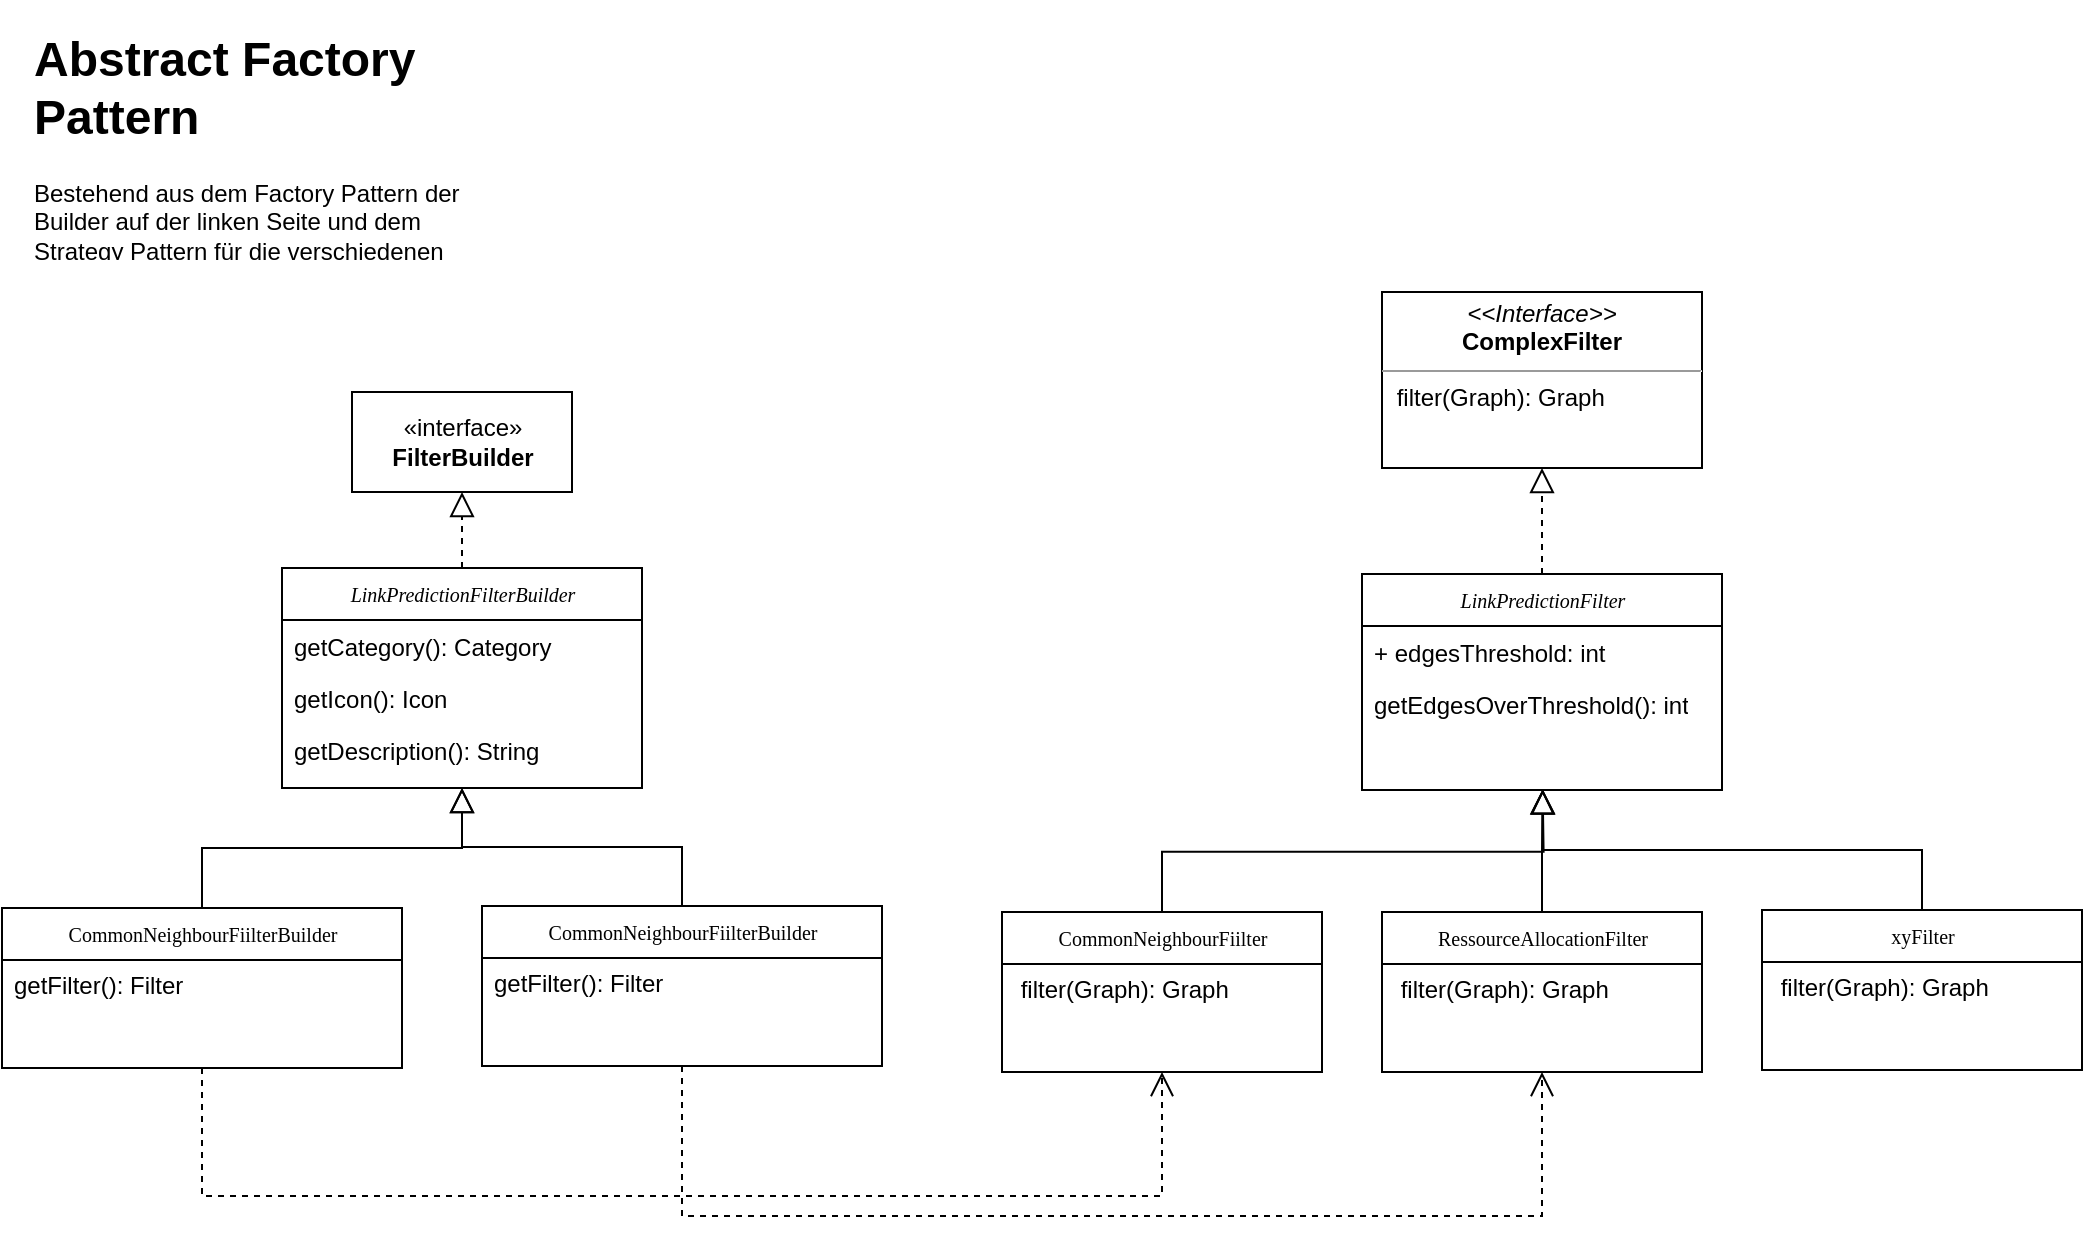 <mxfile version="10.5.5" type="device"><diagram name="Page-1" id="c4acf3e9-155e-7222-9cf6-157b1a14988f"><mxGraphModel dx="1964" dy="999" grid="1" gridSize="10" guides="1" tooltips="1" connect="1" arrows="1" fold="1" page="1" pageScale="1" pageWidth="1100" pageHeight="850" background="#ffffff" math="0" shadow="0"><root><mxCell id="0"/><mxCell id="1" parent="0"/><mxCell id="5d2195bd80daf111-10" value="&lt;p style=&quot;margin: 0px ; margin-top: 4px ; text-align: center&quot;&gt;&lt;i&gt;&amp;lt;&amp;lt;Interface&amp;gt;&amp;gt;&lt;/i&gt;&lt;br&gt;&lt;b&gt;ComplexFilter&lt;/b&gt;&lt;/p&gt;&lt;hr size=&quot;1&quot;&gt;&lt;p style=&quot;margin: 0px ; margin-left: 4px&quot;&gt;&lt;/p&gt;&lt;p style=&quot;margin: 0px ; margin-left: 4px&quot;&gt;&amp;nbsp;filter(Graph): Graph&lt;br&gt;&lt;br&gt;&lt;/p&gt;" style="verticalAlign=top;align=left;overflow=fill;fontSize=12;fontFamily=Helvetica;html=1;rounded=0;shadow=0;comic=0;labelBackgroundColor=none;strokeColor=#000000;strokeWidth=1;fillColor=#ffffff;" parent="1" vertex="1"><mxGeometry x="719" y="206" width="160" height="88" as="geometry"/></mxCell><mxCell id="5d2195bd80daf111-30" style="edgeStyle=orthogonalEdgeStyle;rounded=0;html=1;dashed=1;labelBackgroundColor=none;startFill=0;endArrow=block;endFill=0;endSize=10;fontFamily=Verdana;fontSize=10;exitX=0.5;exitY=0;exitDx=0;exitDy=0;entryX=0.5;entryY=1;entryDx=0;entryDy=0;" parent="1" source="NrUGDpLi5fZ3qsQLaCOx-1" target="5d2195bd80daf111-10" edge="1"><mxGeometry relative="1" as="geometry"><mxPoint x="604" y="214" as="sourcePoint"/><mxPoint x="647" y="396" as="targetPoint"/></mxGeometry></mxCell><mxCell id="NrUGDpLi5fZ3qsQLaCOx-1" value="&lt;i&gt;LinkPredictionFilter&lt;/i&gt;" style="swimlane;html=1;fontStyle=0;childLayout=stackLayout;horizontal=1;startSize=26;fillColor=none;horizontalStack=0;resizeParent=1;resizeLast=0;collapsible=1;marginBottom=0;swimlaneFillColor=#ffffff;rounded=0;shadow=0;comic=0;labelBackgroundColor=none;strokeColor=#000000;strokeWidth=1;fontFamily=Verdana;fontSize=10;fontColor=#000000;align=center;" vertex="1" parent="1"><mxGeometry x="709" y="347" width="180" height="108" as="geometry"/></mxCell><mxCell id="NrUGDpLi5fZ3qsQLaCOx-2" value="+ edgesThreshold: int" style="text;html=1;strokeColor=none;fillColor=none;align=left;verticalAlign=top;spacingLeft=4;spacingRight=4;whiteSpace=wrap;overflow=hidden;rotatable=0;points=[[0,0.5],[1,0.5]];portConstraint=eastwest;" vertex="1" parent="NrUGDpLi5fZ3qsQLaCOx-1"><mxGeometry y="26" width="180" height="26" as="geometry"/></mxCell><mxCell id="NrUGDpLi5fZ3qsQLaCOx-3" value="getEdgesOverThreshold(): int" style="text;html=1;strokeColor=none;fillColor=none;align=left;verticalAlign=top;spacingLeft=4;spacingRight=4;whiteSpace=wrap;overflow=hidden;rotatable=0;points=[[0,0.5],[1,0.5]];portConstraint=eastwest;" vertex="1" parent="NrUGDpLi5fZ3qsQLaCOx-1"><mxGeometry y="52" width="180" height="26" as="geometry"/></mxCell><mxCell id="NrUGDpLi5fZ3qsQLaCOx-5" value="&lt;span&gt;CommonNeighbourFiilter&lt;/span&gt;" style="swimlane;html=1;fontStyle=0;childLayout=stackLayout;horizontal=1;startSize=26;fillColor=none;horizontalStack=0;resizeParent=1;resizeLast=0;collapsible=1;marginBottom=0;swimlaneFillColor=#ffffff;rounded=0;shadow=0;comic=0;labelBackgroundColor=none;strokeColor=#000000;strokeWidth=1;fontFamily=Verdana;fontSize=10;fontColor=#000000;align=center;verticalAlign=middle;" vertex="1" parent="1"><mxGeometry x="529" y="516" width="160" height="80" as="geometry"/></mxCell><mxCell id="NrUGDpLi5fZ3qsQLaCOx-6" value="&amp;nbsp;filter(Graph): Graph" style="text;html=1;strokeColor=none;fillColor=none;align=left;verticalAlign=middle;spacingLeft=4;spacingRight=4;whiteSpace=wrap;overflow=hidden;rotatable=0;points=[[0,0.5],[1,0.5]];portConstraint=eastwest;" vertex="1" parent="NrUGDpLi5fZ3qsQLaCOx-5"><mxGeometry y="26" width="160" height="26" as="geometry"/></mxCell><mxCell id="NrUGDpLi5fZ3qsQLaCOx-9" value="&lt;span&gt;RessourceAllocationFilter&lt;/span&gt;" style="swimlane;html=1;fontStyle=0;childLayout=stackLayout;horizontal=1;startSize=26;fillColor=none;horizontalStack=0;resizeParent=1;resizeLast=0;collapsible=1;marginBottom=0;swimlaneFillColor=#ffffff;rounded=0;shadow=0;comic=0;labelBackgroundColor=none;strokeColor=#000000;strokeWidth=1;fontFamily=Verdana;fontSize=10;fontColor=#000000;align=center;verticalAlign=middle;" vertex="1" parent="1"><mxGeometry x="719" y="516" width="160" height="80" as="geometry"/></mxCell><mxCell id="NrUGDpLi5fZ3qsQLaCOx-10" value="&amp;nbsp;filter(Graph): Graph" style="text;html=1;strokeColor=none;fillColor=none;align=left;verticalAlign=middle;spacingLeft=4;spacingRight=4;whiteSpace=wrap;overflow=hidden;rotatable=0;points=[[0,0.5],[1,0.5]];portConstraint=eastwest;" vertex="1" parent="NrUGDpLi5fZ3qsQLaCOx-9"><mxGeometry y="26" width="160" height="26" as="geometry"/></mxCell><mxCell id="NrUGDpLi5fZ3qsQLaCOx-11" value="&lt;span&gt;xyFilter&lt;/span&gt;" style="swimlane;html=1;fontStyle=0;childLayout=stackLayout;horizontal=1;startSize=26;fillColor=none;horizontalStack=0;resizeParent=1;resizeLast=0;collapsible=1;marginBottom=0;swimlaneFillColor=#ffffff;rounded=0;shadow=0;comic=0;labelBackgroundColor=none;strokeColor=#000000;strokeWidth=1;fontFamily=Verdana;fontSize=10;fontColor=#000000;align=center;verticalAlign=middle;" vertex="1" parent="1"><mxGeometry x="909" y="515" width="160" height="80" as="geometry"/></mxCell><mxCell id="NrUGDpLi5fZ3qsQLaCOx-12" value="&amp;nbsp;filter(Graph): Graph" style="text;html=1;strokeColor=none;fillColor=none;align=left;verticalAlign=middle;spacingLeft=4;spacingRight=4;whiteSpace=wrap;overflow=hidden;rotatable=0;points=[[0,0.5],[1,0.5]];portConstraint=eastwest;" vertex="1" parent="NrUGDpLi5fZ3qsQLaCOx-11"><mxGeometry y="26" width="160" height="26" as="geometry"/></mxCell><mxCell id="NrUGDpLi5fZ3qsQLaCOx-13" style="edgeStyle=orthogonalEdgeStyle;rounded=0;html=1;labelBackgroundColor=none;startFill=0;endArrow=block;endFill=0;endSize=10;fontFamily=Verdana;fontSize=10;entryX=0.5;entryY=1;entryDx=0;entryDy=0;exitX=0.5;exitY=0;exitDx=0;exitDy=0;" edge="1" parent="1" source="NrUGDpLi5fZ3qsQLaCOx-5"><mxGeometry relative="1" as="geometry"><mxPoint x="627" y="476" as="sourcePoint"/><mxPoint x="799.333" y="454.667" as="targetPoint"/></mxGeometry></mxCell><mxCell id="NrUGDpLi5fZ3qsQLaCOx-14" style="edgeStyle=orthogonalEdgeStyle;rounded=0;html=1;labelBackgroundColor=none;startFill=0;endArrow=block;endFill=0;endSize=10;fontFamily=Verdana;fontSize=10;exitX=0.5;exitY=0;exitDx=0;exitDy=0;entryX=0.5;entryY=1;entryDx=0;entryDy=0;" edge="1" parent="1" source="NrUGDpLi5fZ3qsQLaCOx-11"><mxGeometry relative="1" as="geometry"><mxPoint x="619" y="526" as="sourcePoint"/><mxPoint x="799.333" y="454.667" as="targetPoint"/><Array as="points"><mxPoint x="989" y="485"/><mxPoint x="799" y="485"/></Array></mxGeometry></mxCell><mxCell id="NrUGDpLi5fZ3qsQLaCOx-15" style="edgeStyle=orthogonalEdgeStyle;rounded=0;html=1;labelBackgroundColor=none;startFill=0;endArrow=block;endFill=0;endSize=10;fontFamily=Verdana;fontSize=10;entryX=0.5;entryY=1;entryDx=0;entryDy=0;exitX=0.5;exitY=0;exitDx=0;exitDy=0;" edge="1" parent="1" source="NrUGDpLi5fZ3qsQLaCOx-9"><mxGeometry relative="1" as="geometry"><mxPoint x="629" y="536" as="sourcePoint"/><mxPoint x="799.333" y="454.667" as="targetPoint"/></mxGeometry></mxCell><mxCell id="NrUGDpLi5fZ3qsQLaCOx-16" value="«interface»&lt;br&gt;&lt;b&gt;FilterBuilder&lt;/b&gt;" style="html=1;" vertex="1" parent="1"><mxGeometry x="204" y="256" width="110" height="50" as="geometry"/></mxCell><mxCell id="NrUGDpLi5fZ3qsQLaCOx-17" style="edgeStyle=orthogonalEdgeStyle;rounded=0;html=1;dashed=1;labelBackgroundColor=none;startFill=0;endArrow=block;endFill=0;endSize=10;fontFamily=Verdana;fontSize=10;exitX=0.5;exitY=0;exitDx=0;exitDy=0;entryX=0.5;entryY=1;entryDx=0;entryDy=0;" edge="1" parent="1" source="NrUGDpLi5fZ3qsQLaCOx-18" target="NrUGDpLi5fZ3qsQLaCOx-16"><mxGeometry relative="1" as="geometry"><mxPoint x="54" y="214.5" as="sourcePoint"/><mxPoint x="248.833" y="294.167" as="targetPoint"/></mxGeometry></mxCell><mxCell id="NrUGDpLi5fZ3qsQLaCOx-18" value="&lt;i&gt;LinkPredictionFilterBuilder&lt;/i&gt;" style="swimlane;html=1;fontStyle=0;childLayout=stackLayout;horizontal=1;startSize=26;fillColor=none;horizontalStack=0;resizeParent=1;resizeLast=0;collapsible=1;marginBottom=0;swimlaneFillColor=#ffffff;rounded=0;shadow=0;comic=0;labelBackgroundColor=none;strokeColor=#000000;strokeWidth=1;fontFamily=Verdana;fontSize=10;fontColor=#000000;align=center;" vertex="1" parent="1"><mxGeometry x="169" y="344" width="180" height="110" as="geometry"/></mxCell><mxCell id="NrUGDpLi5fZ3qsQLaCOx-19" value="getCategory(): Category" style="text;html=1;strokeColor=none;fillColor=none;align=left;verticalAlign=top;spacingLeft=4;spacingRight=4;whiteSpace=wrap;overflow=hidden;rotatable=0;points=[[0,0.5],[1,0.5]];portConstraint=eastwest;" vertex="1" parent="NrUGDpLi5fZ3qsQLaCOx-18"><mxGeometry y="26" width="180" height="26" as="geometry"/></mxCell><mxCell id="NrUGDpLi5fZ3qsQLaCOx-31" value="getIcon(): Icon" style="text;html=1;strokeColor=none;fillColor=none;align=left;verticalAlign=top;spacingLeft=4;spacingRight=4;whiteSpace=wrap;overflow=hidden;rotatable=0;points=[[0,0.5],[1,0.5]];portConstraint=eastwest;" vertex="1" parent="NrUGDpLi5fZ3qsQLaCOx-18"><mxGeometry y="52" width="180" height="26" as="geometry"/></mxCell><mxCell id="NrUGDpLi5fZ3qsQLaCOx-32" value="getDescription(): String" style="text;html=1;strokeColor=none;fillColor=none;align=left;verticalAlign=top;spacingLeft=4;spacingRight=4;whiteSpace=wrap;overflow=hidden;rotatable=0;points=[[0,0.5],[1,0.5]];portConstraint=eastwest;" vertex="1" parent="NrUGDpLi5fZ3qsQLaCOx-18"><mxGeometry y="78" width="180" height="26" as="geometry"/></mxCell><mxCell id="NrUGDpLi5fZ3qsQLaCOx-21" value="&lt;span&gt;CommonNeighbourFiilterBuilder&lt;/span&gt;" style="swimlane;html=1;fontStyle=0;childLayout=stackLayout;horizontal=1;startSize=26;fillColor=none;horizontalStack=0;resizeParent=1;resizeLast=0;collapsible=1;marginBottom=0;swimlaneFillColor=#ffffff;rounded=0;shadow=0;comic=0;labelBackgroundColor=none;strokeColor=#000000;strokeWidth=1;fontFamily=Verdana;fontSize=10;fontColor=#000000;align=center;verticalAlign=middle;" vertex="1" parent="1"><mxGeometry x="29" y="514" width="200" height="80" as="geometry"/></mxCell><mxCell id="NrUGDpLi5fZ3qsQLaCOx-22" value="getFilter(): Filter" style="text;html=1;strokeColor=none;fillColor=none;align=left;verticalAlign=middle;spacingLeft=4;spacingRight=4;whiteSpace=wrap;overflow=hidden;rotatable=0;points=[[0,0.5],[1,0.5]];portConstraint=eastwest;" vertex="1" parent="NrUGDpLi5fZ3qsQLaCOx-21"><mxGeometry y="26" width="200" height="26" as="geometry"/></mxCell><mxCell id="NrUGDpLi5fZ3qsQLaCOx-27" style="edgeStyle=orthogonalEdgeStyle;rounded=0;html=1;labelBackgroundColor=none;startFill=0;endArrow=block;endFill=0;endSize=10;fontFamily=Verdana;fontSize=10;entryX=0.5;entryY=1;entryDx=0;entryDy=0;exitX=0.5;exitY=0;exitDx=0;exitDy=0;" edge="1" parent="1" source="NrUGDpLi5fZ3qsQLaCOx-21" target="NrUGDpLi5fZ3qsQLaCOx-18"><mxGeometry relative="1" as="geometry"><mxPoint x="77" y="476.5" as="sourcePoint"/><mxPoint x="249.333" y="455.167" as="targetPoint"/></mxGeometry></mxCell><mxCell id="NrUGDpLi5fZ3qsQLaCOx-33" value="&lt;span&gt;CommonNeighbourFiilterBuilder&lt;/span&gt;" style="swimlane;html=1;fontStyle=0;childLayout=stackLayout;horizontal=1;startSize=26;fillColor=none;horizontalStack=0;resizeParent=1;resizeLast=0;collapsible=1;marginBottom=0;swimlaneFillColor=#ffffff;rounded=0;shadow=0;comic=0;labelBackgroundColor=none;strokeColor=#000000;strokeWidth=1;fontFamily=Verdana;fontSize=10;fontColor=#000000;align=center;verticalAlign=middle;" vertex="1" parent="1"><mxGeometry x="269" y="513" width="200" height="80" as="geometry"/></mxCell><mxCell id="NrUGDpLi5fZ3qsQLaCOx-34" value="getFilter(): Filter" style="text;html=1;strokeColor=none;fillColor=none;align=left;verticalAlign=middle;spacingLeft=4;spacingRight=4;whiteSpace=wrap;overflow=hidden;rotatable=0;points=[[0,0.5],[1,0.5]];portConstraint=eastwest;" vertex="1" parent="NrUGDpLi5fZ3qsQLaCOx-33"><mxGeometry y="26" width="200" height="26" as="geometry"/></mxCell><mxCell id="NrUGDpLi5fZ3qsQLaCOx-35" style="edgeStyle=orthogonalEdgeStyle;rounded=0;html=1;labelBackgroundColor=none;startFill=0;endArrow=block;endFill=0;endSize=10;fontFamily=Verdana;fontSize=10;exitX=0.5;exitY=0;exitDx=0;exitDy=0;entryX=0.5;entryY=1;entryDx=0;entryDy=0;" edge="1" parent="1" source="NrUGDpLi5fZ3qsQLaCOx-33" target="NrUGDpLi5fZ3qsQLaCOx-18"><mxGeometry relative="1" as="geometry"><mxPoint x="138.833" y="523.667" as="sourcePoint"/><mxPoint x="259" y="458" as="targetPoint"/></mxGeometry></mxCell><mxCell id="NrUGDpLi5fZ3qsQLaCOx-36" style="edgeStyle=orthogonalEdgeStyle;rounded=0;html=1;dashed=1;labelBackgroundColor=none;startFill=0;endArrow=open;endFill=0;endSize=10;fontFamily=Verdana;fontSize=10;exitX=0.5;exitY=1;exitDx=0;exitDy=0;entryX=0.5;entryY=1;entryDx=0;entryDy=0;" edge="1" parent="1" source="NrUGDpLi5fZ3qsQLaCOx-21" target="NrUGDpLi5fZ3qsQLaCOx-5"><mxGeometry relative="1" as="geometry"><mxPoint x="268.69" y="354" as="sourcePoint"/><mxPoint x="268.69" y="316.069" as="targetPoint"/><Array as="points"><mxPoint x="129" y="658"/><mxPoint x="609" y="658"/></Array></mxGeometry></mxCell><mxCell id="NrUGDpLi5fZ3qsQLaCOx-37" style="edgeStyle=orthogonalEdgeStyle;rounded=0;html=1;dashed=1;labelBackgroundColor=none;startFill=0;endArrow=open;endFill=0;endSize=10;fontFamily=Verdana;fontSize=10;exitX=0.5;exitY=1;exitDx=0;exitDy=0;entryX=0.5;entryY=1;entryDx=0;entryDy=0;" edge="1" parent="1" source="NrUGDpLi5fZ3qsQLaCOx-33" target="NrUGDpLi5fZ3qsQLaCOx-9"><mxGeometry relative="1" as="geometry"><mxPoint x="139.034" y="604.345" as="sourcePoint"/><mxPoint x="619.034" y="605.724" as="targetPoint"/><Array as="points"><mxPoint x="369" y="668"/><mxPoint x="799" y="668"/></Array></mxGeometry></mxCell><mxCell id="NrUGDpLi5fZ3qsQLaCOx-38" value="&lt;h1&gt;Abstract Factory Pattern&lt;/h1&gt;&lt;p&gt;Bestehend aus dem Factory Pattern der Builder auf der linken Seite und dem Strategy Pattern für die verschiedenen Filter auf der rechten Seite&lt;/p&gt;" style="text;html=1;strokeColor=none;fillColor=none;spacing=5;spacingTop=-20;whiteSpace=wrap;overflow=hidden;rounded=0;" vertex="1" parent="1"><mxGeometry x="40" y="70" width="240" height="120" as="geometry"/></mxCell></root></mxGraphModel></diagram></mxfile>
